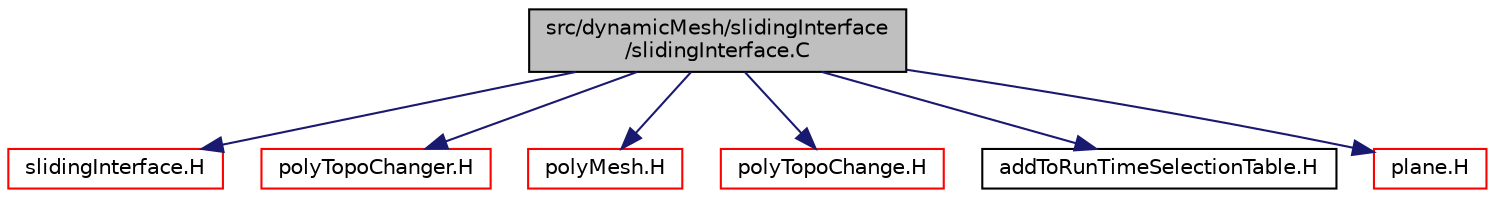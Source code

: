 digraph "src/dynamicMesh/slidingInterface/slidingInterface.C"
{
  bgcolor="transparent";
  edge [fontname="Helvetica",fontsize="10",labelfontname="Helvetica",labelfontsize="10"];
  node [fontname="Helvetica",fontsize="10",shape=record];
  Node0 [label="src/dynamicMesh/slidingInterface\l/slidingInterface.C",height=0.2,width=0.4,color="black", fillcolor="grey75", style="filled", fontcolor="black"];
  Node0 -> Node1 [color="midnightblue",fontsize="10",style="solid",fontname="Helvetica"];
  Node1 [label="slidingInterface.H",height=0.2,width=0.4,color="red",URL="$a00908.html"];
  Node0 -> Node197 [color="midnightblue",fontsize="10",style="solid",fontname="Helvetica"];
  Node197 [label="polyTopoChanger.H",height=0.2,width=0.4,color="red",URL="$a00860.html"];
  Node0 -> Node198 [color="midnightblue",fontsize="10",style="solid",fontname="Helvetica"];
  Node198 [label="polyMesh.H",height=0.2,width=0.4,color="red",URL="$a12398.html"];
  Node0 -> Node242 [color="midnightblue",fontsize="10",style="solid",fontname="Helvetica"];
  Node242 [label="polyTopoChange.H",height=0.2,width=0.4,color="red",URL="$a00791.html"];
  Node0 -> Node247 [color="midnightblue",fontsize="10",style="solid",fontname="Helvetica"];
  Node247 [label="addToRunTimeSelectionTable.H",height=0.2,width=0.4,color="black",URL="$a09989.html",tooltip="Macros for easy insertion into run-time selection tables. "];
  Node0 -> Node248 [color="midnightblue",fontsize="10",style="solid",fontname="Helvetica"];
  Node248 [label="plane.H",height=0.2,width=0.4,color="red",URL="$a12824.html"];
}
